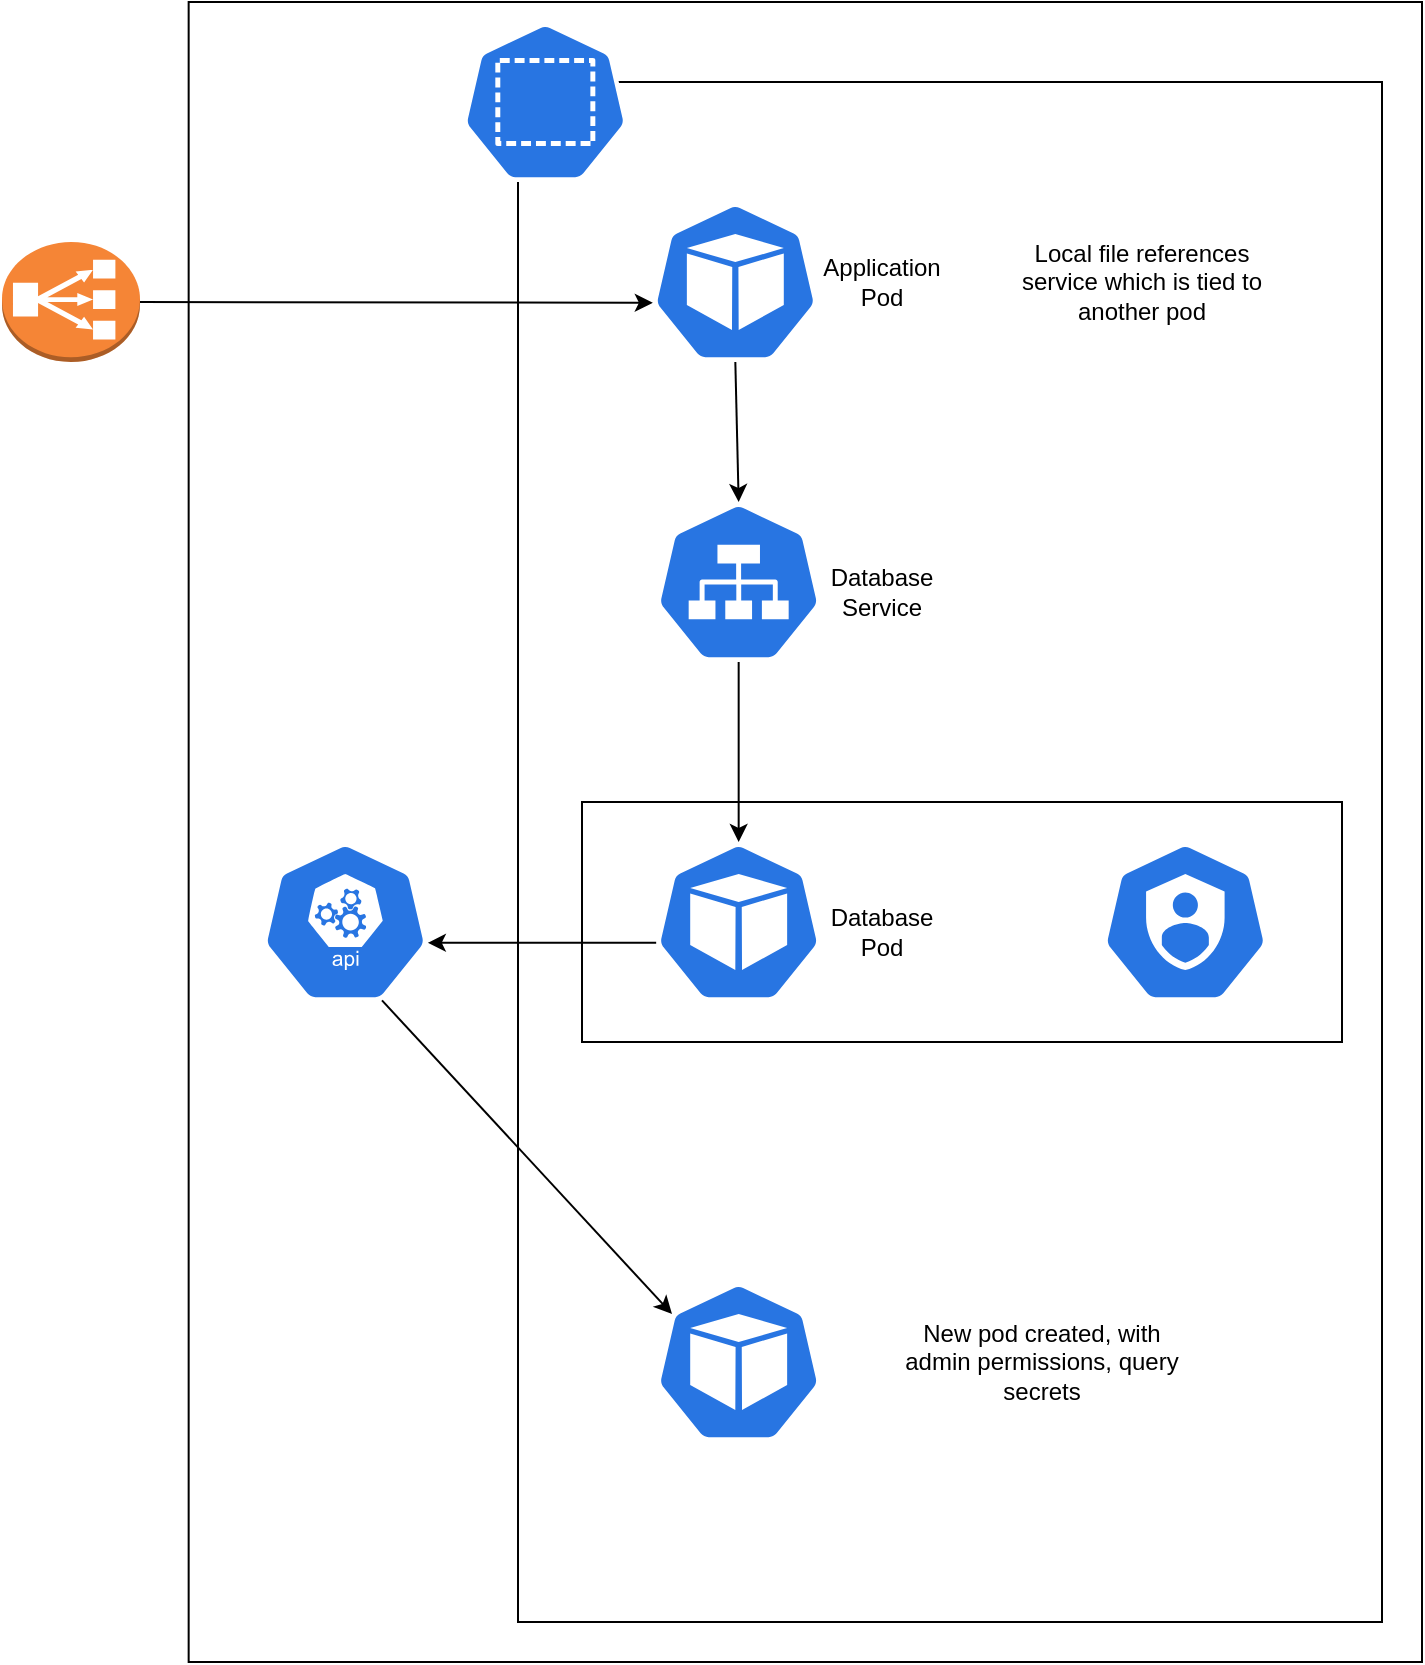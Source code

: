 <mxfile version="18.1.2" type="device"><diagram id="nrrGG6FD_3AfpayKELs0" name="Page-1"><mxGraphModel dx="1040" dy="872" grid="1" gridSize="10" guides="1" tooltips="1" connect="1" arrows="1" fold="1" page="1" pageScale="1" pageWidth="850" pageHeight="1100" math="0" shadow="0"><root><mxCell id="0"/><mxCell id="1" parent="0"/><mxCell id="GIWnPkOh4hegoJv4PSBB-25" value="" style="rounded=0;whiteSpace=wrap;html=1;" vertex="1" parent="1"><mxGeometry x="193.33" y="10" width="616.67" height="830" as="geometry"/></mxCell><mxCell id="GIWnPkOh4hegoJv4PSBB-7" value="" style="rounded=0;whiteSpace=wrap;html=1;" vertex="1" parent="1"><mxGeometry x="358" y="50" width="432" height="770" as="geometry"/></mxCell><mxCell id="GIWnPkOh4hegoJv4PSBB-2" value="" style="sketch=0;html=1;dashed=0;whitespace=wrap;fillColor=#2875E2;strokeColor=#ffffff;points=[[0.005,0.63,0],[0.1,0.2,0],[0.9,0.2,0],[0.5,0,0],[0.995,0.63,0],[0.72,0.99,0],[0.5,1,0],[0.28,0.99,0]];shape=mxgraph.kubernetes.icon;prIcon=pod" vertex="1" parent="1"><mxGeometry x="425" y="110" width="83.33" height="80" as="geometry"/></mxCell><mxCell id="GIWnPkOh4hegoJv4PSBB-18" value="" style="rounded=0;whiteSpace=wrap;html=1;" vertex="1" parent="1"><mxGeometry x="390" y="410" width="380" height="120" as="geometry"/></mxCell><mxCell id="GIWnPkOh4hegoJv4PSBB-3" value="" style="outlineConnect=0;dashed=0;verticalLabelPosition=bottom;verticalAlign=top;align=center;html=1;shape=mxgraph.aws3.classic_load_balancer;fillColor=#F58536;gradientColor=none;" vertex="1" parent="1"><mxGeometry x="100" y="130" width="69" height="60" as="geometry"/></mxCell><mxCell id="GIWnPkOh4hegoJv4PSBB-4" value="" style="sketch=0;html=1;dashed=0;whitespace=wrap;fillColor=#2875E2;strokeColor=#ffffff;points=[[0.005,0.63,0],[0.1,0.2,0],[0.9,0.2,0],[0.5,0,0],[0.995,0.63,0],[0.72,0.99,0],[0.5,1,0],[0.28,0.99,0]];shape=mxgraph.kubernetes.icon;prIcon=sa" vertex="1" parent="1"><mxGeometry x="650.0" y="430" width="83.34" height="80" as="geometry"/></mxCell><mxCell id="GIWnPkOh4hegoJv4PSBB-6" value="" style="sketch=0;html=1;dashed=0;whitespace=wrap;fillColor=#2875E2;strokeColor=#ffffff;points=[[0.005,0.63,0],[0.1,0.2,0],[0.9,0.2,0],[0.5,0,0],[0.995,0.63,0],[0.72,0.99,0],[0.5,1,0],[0.28,0.99,0]];shape=mxgraph.kubernetes.icon;prIcon=ns" vertex="1" parent="1"><mxGeometry x="330" y="20" width="83.33" height="80" as="geometry"/></mxCell><mxCell id="GIWnPkOh4hegoJv4PSBB-8" value="" style="endArrow=classic;html=1;rounded=0;exitX=1;exitY=0.5;exitDx=0;exitDy=0;exitPerimeter=0;entryX=0.005;entryY=0.63;entryDx=0;entryDy=0;entryPerimeter=0;" edge="1" parent="1" source="GIWnPkOh4hegoJv4PSBB-3" target="GIWnPkOh4hegoJv4PSBB-2"><mxGeometry width="50" height="50" relative="1" as="geometry"><mxPoint x="400" y="470" as="sourcePoint"/><mxPoint x="450" y="420" as="targetPoint"/></mxGeometry></mxCell><mxCell id="GIWnPkOh4hegoJv4PSBB-9" value="Local file references service which is tied to another pod&lt;br&gt;" style="text;html=1;strokeColor=none;fillColor=none;align=center;verticalAlign=middle;whiteSpace=wrap;rounded=0;" vertex="1" parent="1"><mxGeometry x="600" y="95" width="140" height="110" as="geometry"/></mxCell><mxCell id="GIWnPkOh4hegoJv4PSBB-10" value="" style="sketch=0;html=1;dashed=0;whitespace=wrap;fillColor=#2875E2;strokeColor=#ffffff;points=[[0.005,0.63,0],[0.1,0.2,0],[0.9,0.2,0],[0.5,0,0],[0.995,0.63,0],[0.72,0.99,0],[0.5,1,0],[0.28,0.99,0]];shape=mxgraph.kubernetes.icon;prIcon=pod" vertex="1" parent="1"><mxGeometry x="426.67" y="430" width="83.33" height="80" as="geometry"/></mxCell><mxCell id="GIWnPkOh4hegoJv4PSBB-11" value="Application Pod" style="text;html=1;strokeColor=none;fillColor=none;align=center;verticalAlign=middle;whiteSpace=wrap;rounded=0;" vertex="1" parent="1"><mxGeometry x="510" y="135" width="60" height="30" as="geometry"/></mxCell><mxCell id="GIWnPkOh4hegoJv4PSBB-12" value="Database Pod" style="text;html=1;strokeColor=none;fillColor=none;align=center;verticalAlign=middle;whiteSpace=wrap;rounded=0;" vertex="1" parent="1"><mxGeometry x="510" y="460" width="60" height="30" as="geometry"/></mxCell><mxCell id="GIWnPkOh4hegoJv4PSBB-13" value="" style="sketch=0;html=1;dashed=0;whitespace=wrap;fillColor=#2875E2;strokeColor=#ffffff;points=[[0.005,0.63,0],[0.1,0.2,0],[0.9,0.2,0],[0.5,0,0],[0.995,0.63,0],[0.72,0.99,0],[0.5,1,0],[0.28,0.99,0]];shape=mxgraph.kubernetes.icon;prIcon=svc" vertex="1" parent="1"><mxGeometry x="426.67" y="260" width="83.33" height="80" as="geometry"/></mxCell><mxCell id="GIWnPkOh4hegoJv4PSBB-14" value="" style="endArrow=classic;html=1;rounded=0;exitX=0.5;exitY=1;exitDx=0;exitDy=0;exitPerimeter=0;entryX=0.5;entryY=0;entryDx=0;entryDy=0;entryPerimeter=0;" edge="1" parent="1" source="GIWnPkOh4hegoJv4PSBB-2" target="GIWnPkOh4hegoJv4PSBB-13"><mxGeometry width="50" height="50" relative="1" as="geometry"><mxPoint x="400" y="420" as="sourcePoint"/><mxPoint x="450" y="370" as="targetPoint"/></mxGeometry></mxCell><mxCell id="GIWnPkOh4hegoJv4PSBB-15" value="" style="endArrow=classic;html=1;rounded=0;entryX=0.5;entryY=0;entryDx=0;entryDy=0;entryPerimeter=0;exitX=0.5;exitY=1;exitDx=0;exitDy=0;exitPerimeter=0;" edge="1" parent="1" source="GIWnPkOh4hegoJv4PSBB-13" target="GIWnPkOh4hegoJv4PSBB-10"><mxGeometry width="50" height="50" relative="1" as="geometry"><mxPoint x="400" y="420" as="sourcePoint"/><mxPoint x="450" y="370" as="targetPoint"/></mxGeometry></mxCell><mxCell id="GIWnPkOh4hegoJv4PSBB-16" value="Database&lt;br&gt;Service" style="text;html=1;strokeColor=none;fillColor=none;align=center;verticalAlign=middle;whiteSpace=wrap;rounded=0;" vertex="1" parent="1"><mxGeometry x="510" y="290" width="60" height="30" as="geometry"/></mxCell><mxCell id="GIWnPkOh4hegoJv4PSBB-19" value="" style="sketch=0;html=1;dashed=0;whitespace=wrap;fillColor=#2875E2;strokeColor=#ffffff;points=[[0.005,0.63,0],[0.1,0.2,0],[0.9,0.2,0],[0.5,0,0],[0.995,0.63,0],[0.72,0.99,0],[0.5,1,0],[0.28,0.99,0]];shape=mxgraph.kubernetes.icon;prIcon=api" vertex="1" parent="1"><mxGeometry x="230" y="430" width="83.33" height="80" as="geometry"/></mxCell><mxCell id="GIWnPkOh4hegoJv4PSBB-20" value="" style="sketch=0;html=1;dashed=0;whitespace=wrap;fillColor=#2875E2;strokeColor=#ffffff;points=[[0.005,0.63,0],[0.1,0.2,0],[0.9,0.2,0],[0.5,0,0],[0.995,0.63,0],[0.72,0.99,0],[0.5,1,0],[0.28,0.99,0]];shape=mxgraph.kubernetes.icon;prIcon=pod" vertex="1" parent="1"><mxGeometry x="426.67" y="650" width="83.33" height="80" as="geometry"/></mxCell><mxCell id="GIWnPkOh4hegoJv4PSBB-21" value="" style="endArrow=classic;html=1;rounded=0;entryX=0.995;entryY=0.63;entryDx=0;entryDy=0;entryPerimeter=0;exitX=0.005;exitY=0.63;exitDx=0;exitDy=0;exitPerimeter=0;" edge="1" parent="1" source="GIWnPkOh4hegoJv4PSBB-10" target="GIWnPkOh4hegoJv4PSBB-19"><mxGeometry width="50" height="50" relative="1" as="geometry"><mxPoint x="300" y="560" as="sourcePoint"/><mxPoint x="450" y="470" as="targetPoint"/></mxGeometry></mxCell><mxCell id="GIWnPkOh4hegoJv4PSBB-22" value="" style="endArrow=classic;html=1;rounded=0;exitX=0.72;exitY=0.99;exitDx=0;exitDy=0;exitPerimeter=0;entryX=0.1;entryY=0.2;entryDx=0;entryDy=0;entryPerimeter=0;" edge="1" parent="1" source="GIWnPkOh4hegoJv4PSBB-19" target="GIWnPkOh4hegoJv4PSBB-20"><mxGeometry width="50" height="50" relative="1" as="geometry"><mxPoint x="400" y="520" as="sourcePoint"/><mxPoint x="450" y="470" as="targetPoint"/></mxGeometry></mxCell><mxCell id="GIWnPkOh4hegoJv4PSBB-23" value="New pod created, with admin permissions, query secrets" style="text;html=1;strokeColor=none;fillColor=none;align=center;verticalAlign=middle;whiteSpace=wrap;rounded=0;" vertex="1" parent="1"><mxGeometry x="550" y="635" width="140" height="110" as="geometry"/></mxCell></root></mxGraphModel></diagram></mxfile>